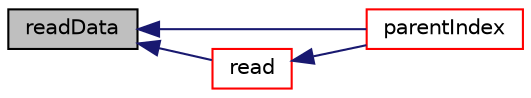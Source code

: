digraph "readData"
{
  bgcolor="transparent";
  edge [fontname="Helvetica",fontsize="10",labelfontname="Helvetica",labelfontsize="10"];
  node [fontname="Helvetica",fontsize="10",shape=record];
  rankdir="LR";
  Node1 [label="readData",height=0.2,width=0.4,color="black", fillcolor="grey75", style="filled", fontcolor="black"];
  Node1 -> Node2 [dir="back",color="midnightblue",fontsize="10",style="solid",fontname="Helvetica"];
  Node2 [label="parentIndex",height=0.2,width=0.4,color="red",URL="$a02172.html#a1b35f338a262f3bff44deca856b78c5c",tooltip="Get parent of cell. "];
  Node1 -> Node3 [dir="back",color="midnightblue",fontsize="10",style="solid",fontname="Helvetica"];
  Node3 [label="read",height=0.2,width=0.4,color="red",URL="$a02172.html#af816873151ddb0126e98bb2f914d8ed5",tooltip="Read object. If global number of visible cells > 0 becomes active. "];
  Node3 -> Node2 [dir="back",color="midnightblue",fontsize="10",style="solid",fontname="Helvetica"];
}
